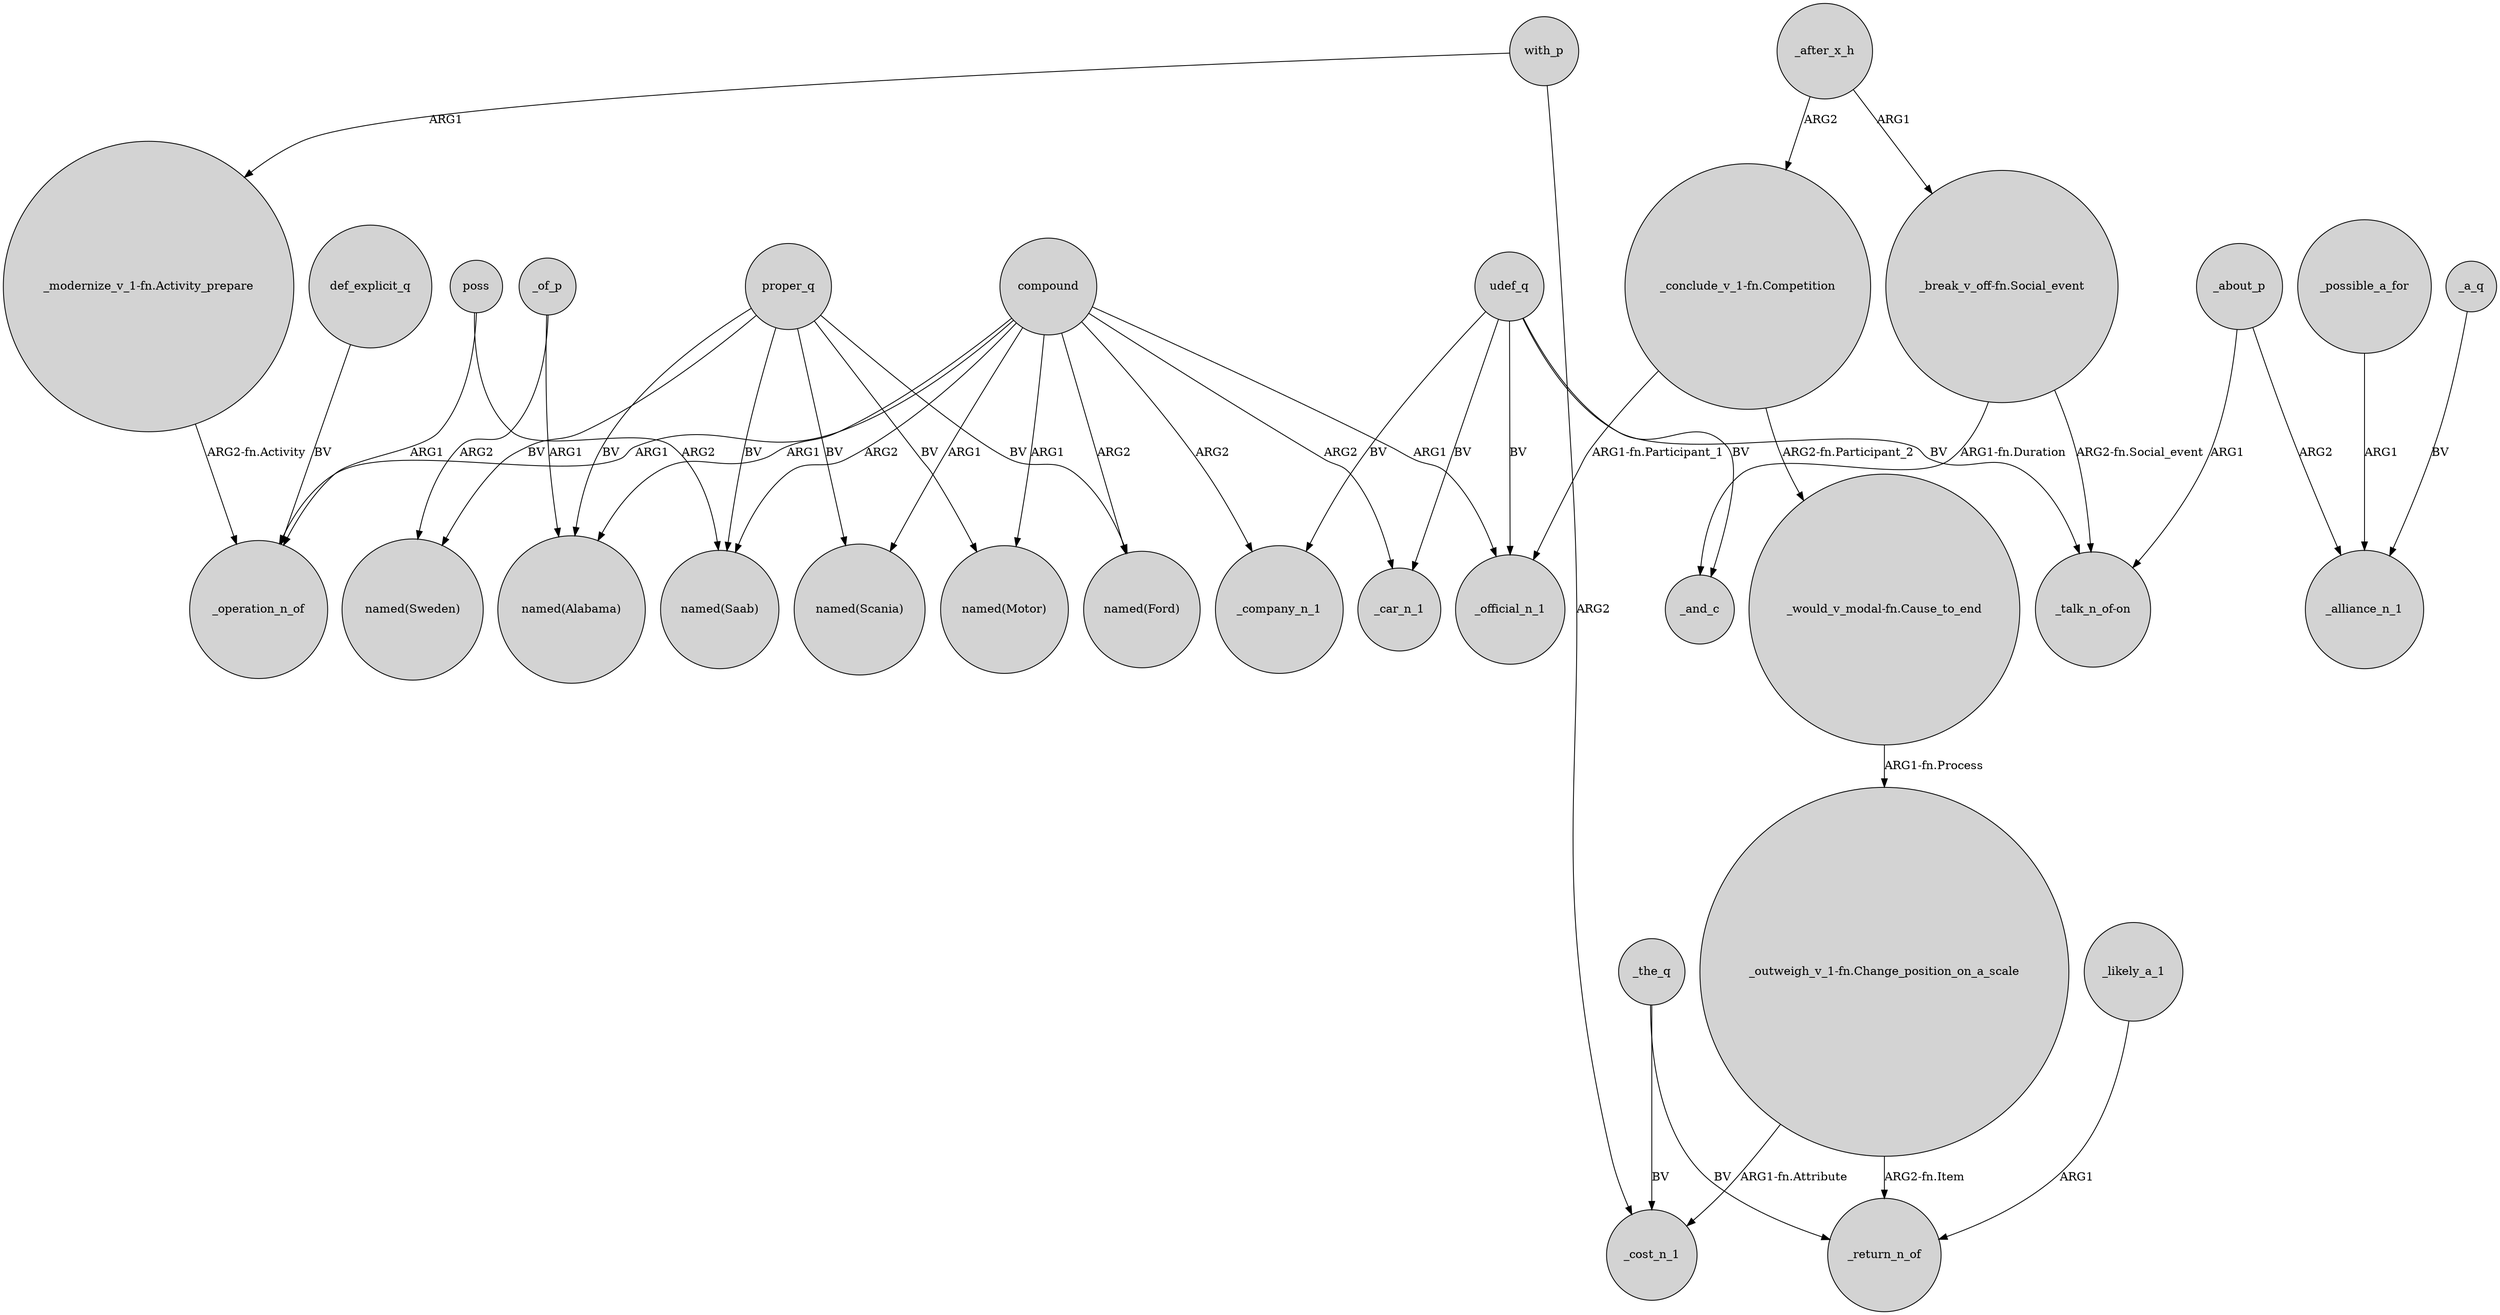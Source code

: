 digraph {
	node [shape=circle style=filled]
	"_modernize_v_1-fn.Activity_prepare" -> _operation_n_of [label="ARG2-fn.Activity"]
	udef_q -> "_talk_n_of-on" [label=BV]
	proper_q -> "named(Ford)" [label=BV]
	"_outweigh_v_1-fn.Change_position_on_a_scale" -> _return_n_of [label="ARG2-fn.Item"]
	_a_q -> _alliance_n_1 [label=BV]
	compound -> _company_n_1 [label=ARG2]
	"_would_v_modal-fn.Cause_to_end" -> "_outweigh_v_1-fn.Change_position_on_a_scale" [label="ARG1-fn.Process"]
	compound -> "named(Saab)" [label=ARG2]
	udef_q -> _company_n_1 [label=BV]
	_the_q -> _return_n_of [label=BV]
	poss -> _operation_n_of [label=ARG1]
	_the_q -> _cost_n_1 [label=BV]
	proper_q -> "named(Sweden)" [label=BV]
	proper_q -> "named(Motor)" [label=BV]
	with_p -> _cost_n_1 [label=ARG2]
	compound -> "named(Ford)" [label=ARG2]
	compound -> _operation_n_of [label=ARG1]
	_of_p -> "named(Alabama)" [label=ARG1]
	udef_q -> _and_c [label=BV]
	"_break_v_off-fn.Social_event" -> _and_c [label="ARG1-fn.Duration"]
	"_outweigh_v_1-fn.Change_position_on_a_scale" -> _cost_n_1 [label="ARG1-fn.Attribute"]
	proper_q -> "named(Alabama)" [label=BV]
	compound -> "named(Alabama)" [label=ARG1]
	"_break_v_off-fn.Social_event" -> "_talk_n_of-on" [label="ARG2-fn.Social_event"]
	_after_x_h -> "_break_v_off-fn.Social_event" [label=ARG1]
	compound -> _car_n_1 [label=ARG2]
	proper_q -> "named(Scania)" [label=BV]
	proper_q -> "named(Saab)" [label=BV]
	_about_p -> _alliance_n_1 [label=ARG2]
	compound -> _official_n_1 [label=ARG1]
	udef_q -> _car_n_1 [label=BV]
	"_conclude_v_1-fn.Competition" -> _official_n_1 [label="ARG1-fn.Participant_1"]
	_likely_a_1 -> _return_n_of [label=ARG1]
	def_explicit_q -> _operation_n_of [label=BV]
	compound -> "named(Scania)" [label=ARG1]
	_possible_a_for -> _alliance_n_1 [label=ARG1]
	with_p -> "_modernize_v_1-fn.Activity_prepare" [label=ARG1]
	udef_q -> _official_n_1 [label=BV]
	"_conclude_v_1-fn.Competition" -> "_would_v_modal-fn.Cause_to_end" [label="ARG2-fn.Participant_2"]
	_of_p -> "named(Sweden)" [label=ARG2]
	compound -> "named(Motor)" [label=ARG1]
	_after_x_h -> "_conclude_v_1-fn.Competition" [label=ARG2]
	_about_p -> "_talk_n_of-on" [label=ARG1]
	poss -> "named(Saab)" [label=ARG2]
}
